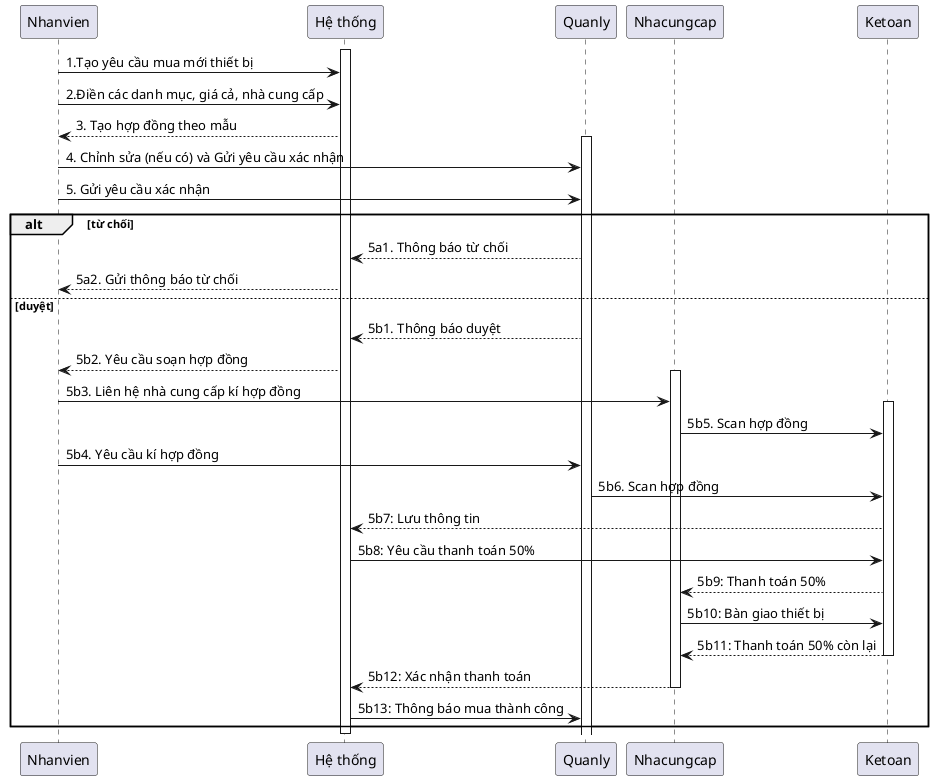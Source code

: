 @startuml

participant Nhanvien


participant "Hệ thống" as System
participant Quanly

participant Nhacungcap
participant Ketoan


activate System
Nhanvien -> System: 1.Tạo yêu cầu mua mới thiết bị
Nhanvien -> System: 2.Điền các danh mục, giá cả, nhà cung cấp
System --> Nhanvien: 3. Tạo hợp đồng theo mẫu
activate Quanly
Nhanvien -> Quanly: 4. Chỉnh sửa (nếu có) và Gửi yêu cầu xác nhận
Nhanvien -> Quanly: 5. Gửi yêu cầu xác nhận
alt từ chối
Quanly --> System: 5a1. Thông báo từ chối
System --> Nhanvien: 5a2. Gửi thông báo từ chối
else duyệt
Quanly --> System: 5b1. Thông báo duyệt
System --> Nhanvien: 5b2. Yêu cầu soạn hợp đồng
activate Nhacungcap
Nhanvien -> Nhacungcap: 5b3. Liên hệ nhà cung cấp kí hợp đồng
activate Ketoan
Nhacungcap -> Ketoan: 5b5. Scan hợp đồng
Nhanvien -> Quanly: 5b4. Yêu cầu kí hợp đồng
Quanly -> Ketoan: 5b6. Scan hợp đồng
Ketoan --> System: 5b7: Lưu thông tin
System -> Ketoan: 5b8: Yêu cầu thanh toán 50%
Ketoan --> Nhacungcap: 5b9: Thanh toán 50%
Nhacungcap -> Ketoan: 5b10: Bàn giao thiết bị
Ketoan --> Nhacungcap: 5b11: Thanh toán 50% còn lại
deactivate Ketoan
Nhacungcap --> System: 5b12: Xác nhận thanh toán
deactivate Nhacungcap
System -> Quanly: 5b13: Thông báo mua thành công
end

deactivate System
@enduml

